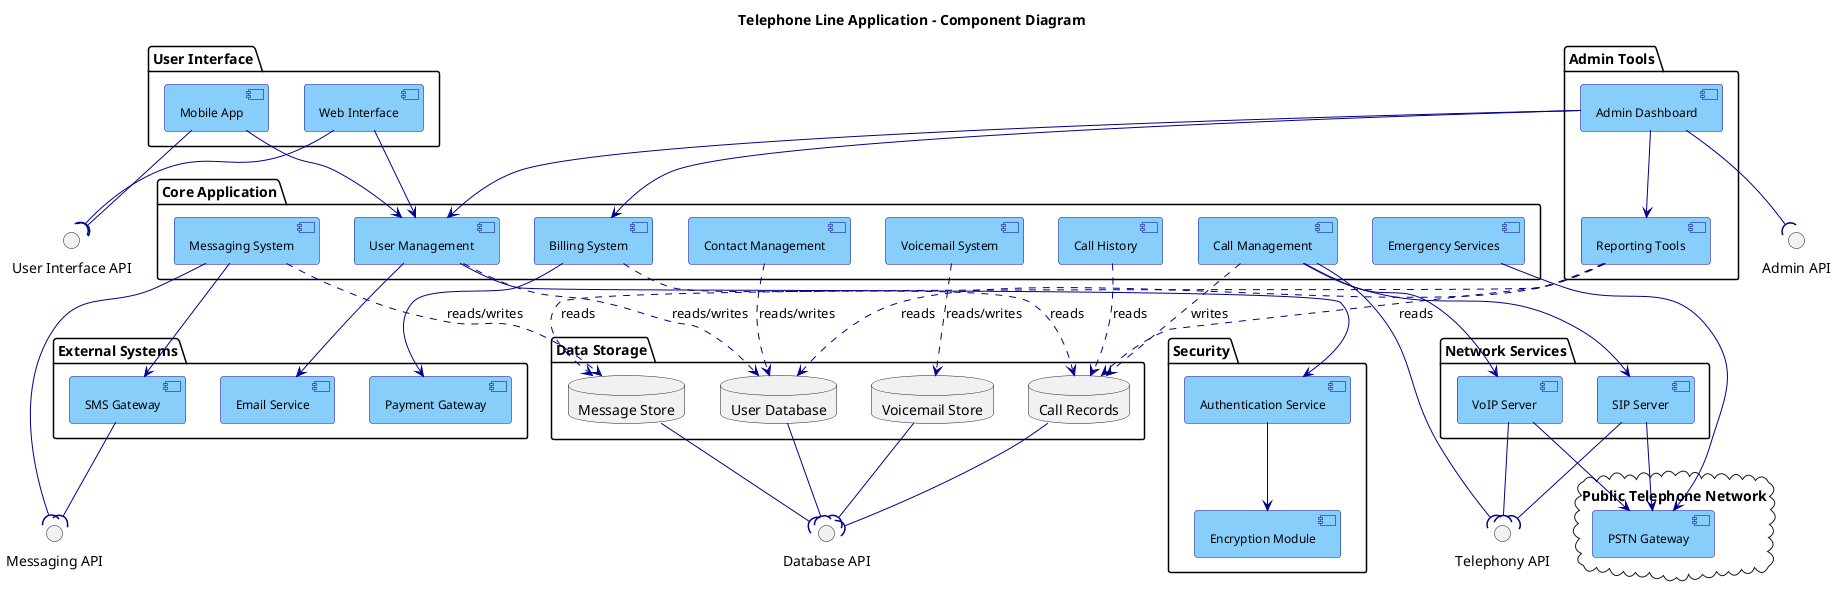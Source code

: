 @startuml
skinparam component {
  BackgroundColor LightSkyBlue
  BorderColor DarkBlue
  ArrowColor DarkBlue
  FontName Arial
  FontSize 12
}

title Telephone Line Application - Component Diagram

package "User Interface" {
  [Web Interface]
  [Mobile App]
}

package "Core Application" {
  [User Management]
  [Call Management]
  [Messaging System]
  [Contact Management]
  [Voicemail System]
  [Call History]
  [Billing System]
  [Emergency Services]
}

package "External Systems" {
  [Payment Gateway]
  [SMS Gateway]
  [Email Service]
}

package "Data Storage" {
  database "User Database"
  database "Call Records"
  database "Message Store"
  database "Voicemail Store"
}

package "Security" {
  [Authentication Service]
  [Encryption Module]
}

package "Network Services" {
  [VoIP Server]
  [SIP Server]
}

package "Admin Tools" {
  [Admin Dashboard]
  [Reporting Tools]
}

cloud "Public Telephone Network" {
  [PSTN Gateway]
}

[Web Interface] --> [User Management]
[Mobile App] --> [User Management]

[User Management] --> [Authentication Service]
[User Management] ..> [User Database] : reads/writes

[Call Management] --> [VoIP Server]
[Call Management] --> [SIP Server]
[Call Management] ..> [Call Records] : writes

[Messaging System] --> [SMS Gateway]
[Messaging System] ..> [Message Store] : reads/writes

[Contact Management] ..> [User Database] : reads/writes

[Voicemail System] ..> [Voicemail Store] : reads/writes

[Call History] ..> [Call Records] : reads

[Billing System] --> [Payment Gateway]
[Billing System] ..> [Call Records] : reads

[Emergency Services] --> [PSTN Gateway]

[VoIP Server] --> [PSTN Gateway]
[SIP Server] --> [PSTN Gateway]

[Admin Dashboard] --> [User Management]
[Admin Dashboard] --> [Billing System]
[Admin Dashboard] --> [Reporting Tools]

[Reporting Tools] ..> [Call Records] : reads
[Reporting Tools] ..> [Message Store] : reads
[Reporting Tools] ..> [User Database] : reads

[Authentication Service] --> [Encryption Module]

[User Management] --> [Email Service]

interface "User Interface API" as UI_API
[Web Interface] --(UI_API
[Mobile App] --(UI_API

interface "Admin API" as ADMIN_API
[Admin Dashboard] --(ADMIN_API

interface "Telephony API" as TEL_API
[Call Management] --(TEL_API
[VoIP Server] --(TEL_API
[SIP Server] --(TEL_API

interface "Messaging API" as MSG_API
[Messaging System] --(MSG_API
[SMS Gateway] --(MSG_API

interface "Database API" as DB_API
[User Database] --(DB_API
[Call Records] --(DB_API
[Message Store] --(DB_API
[Voicemail Store] --(DB_API

@enduml